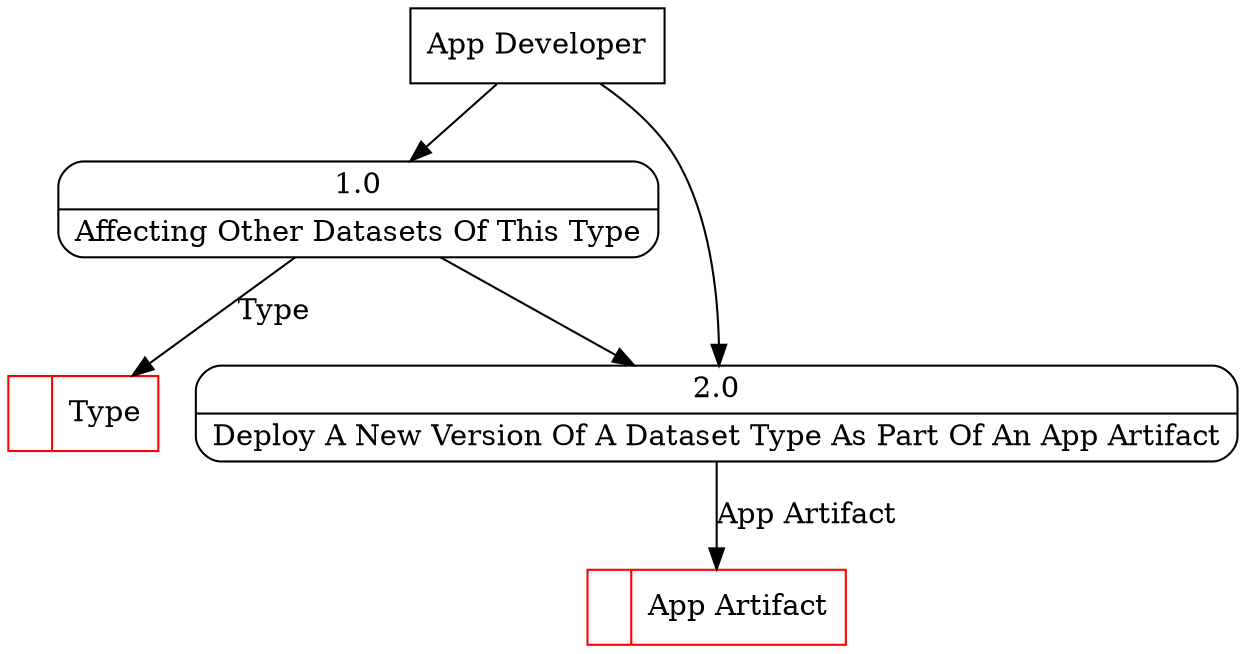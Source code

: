 digraph dfd2{ 
node[shape=record]
200 [label="<f0>  |<f1> App Artifact " color=red];
201 [label="<f0>  |<f1> Type " color=red];
202 [label="App Developer" shape=box];
203 [label="{<f0> 1.0|<f1> Affecting Other Datasets Of This Type }" shape=Mrecord];
204 [label="{<f0> 2.0|<f1> Deploy A New Version Of A Dataset Type As Part Of An App Artifact }" shape=Mrecord];
202 -> 203
202 -> 204
203 -> 204
203 -> 201 [label="Type"]
204 -> 200 [label="App Artifact"]
}